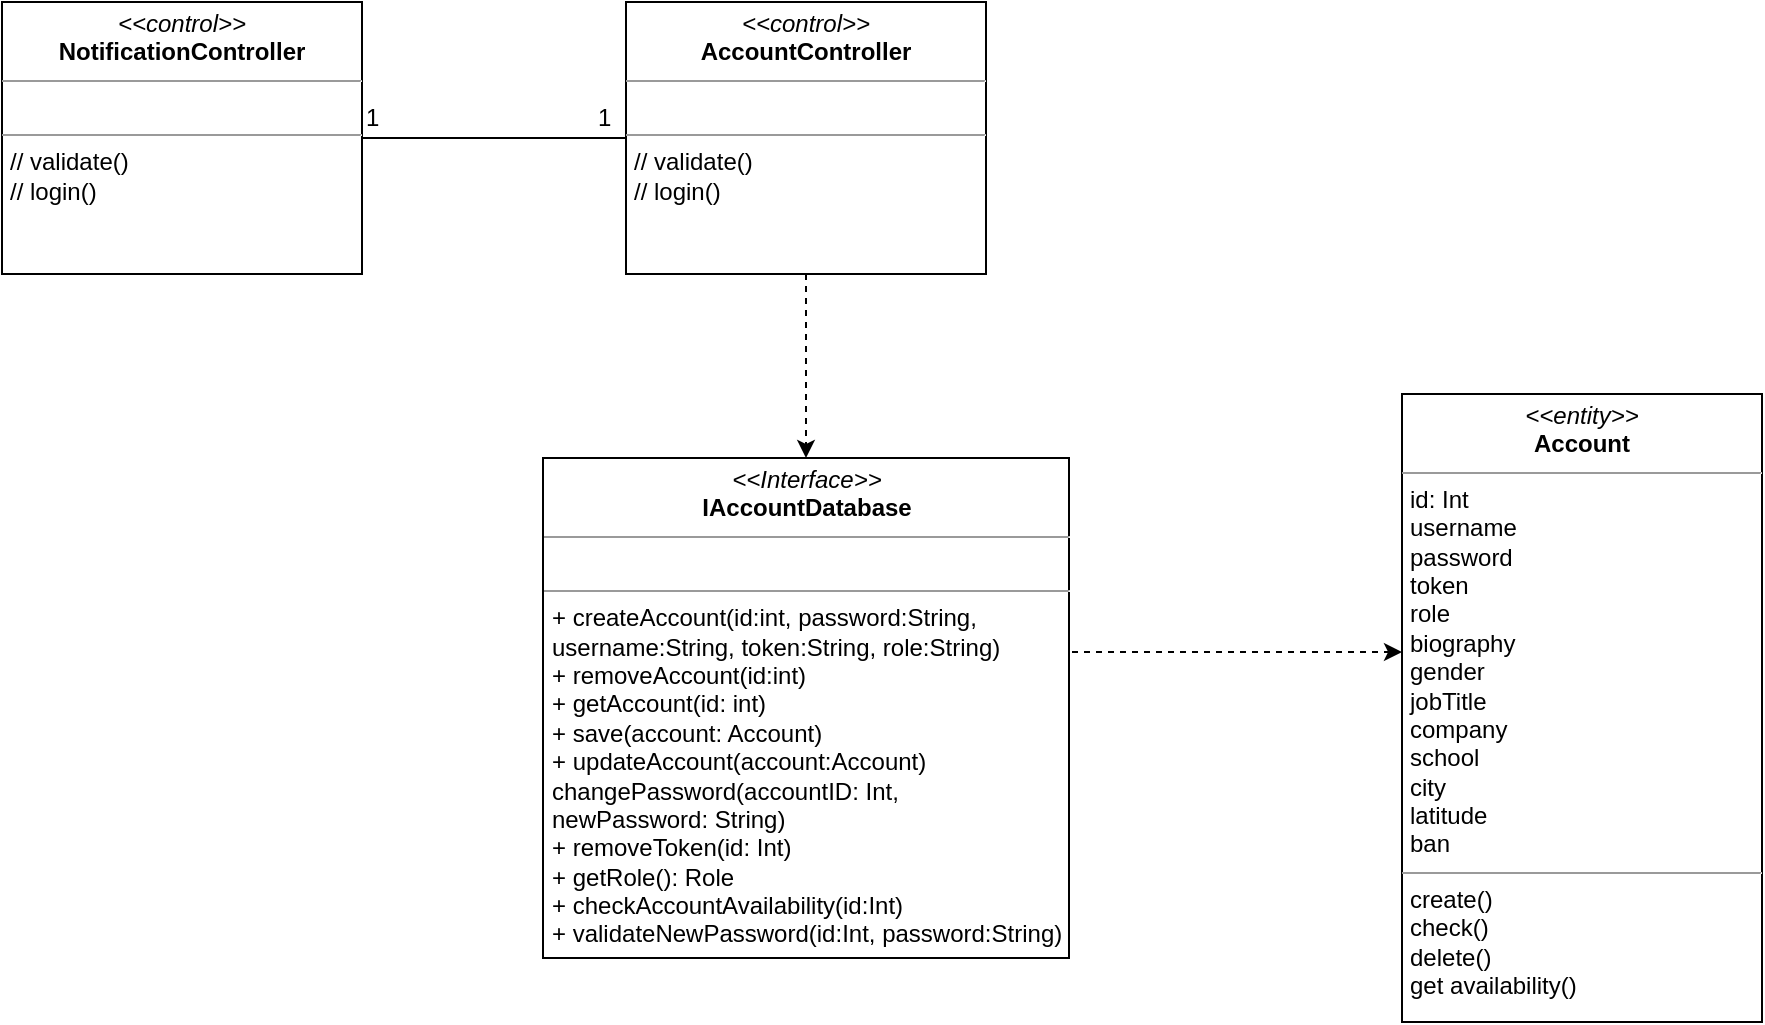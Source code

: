 <mxfile version="12.2.7" type="google" pages="1"><diagram id="h57At5gplQtcLMM78jwH" name="Page-1"><mxGraphModel dx="972" dy="534" grid="1" gridSize="10" guides="1" tooltips="1" connect="1" arrows="1" fold="1" page="1" pageScale="1" pageWidth="1500" pageHeight="400" math="0" shadow="0"><root><mxCell id="0"/><mxCell id="1" parent="0"/><mxCell id="quLFqlMOTkf0XGVYzFmR-2" value="" style="edgeStyle=orthogonalEdgeStyle;rounded=0;orthogonalLoop=1;jettySize=auto;html=1;endArrow=none;endFill=0;" parent="1" source="quLFqlMOTkf0XGVYzFmR-3" target="quLFqlMOTkf0XGVYzFmR-8" edge="1"><mxGeometry relative="1" as="geometry"><mxPoint x="272" y="100" as="targetPoint"/></mxGeometry></mxCell><mxCell id="quLFqlMOTkf0XGVYzFmR-12" style="edgeStyle=orthogonalEdgeStyle;rounded=0;orthogonalLoop=1;jettySize=auto;html=1;dashed=1;" parent="1" source="quLFqlMOTkf0XGVYzFmR-3" edge="1"><mxGeometry relative="1" as="geometry"><mxPoint x="442" y="260" as="targetPoint"/></mxGeometry></mxCell><mxCell id="quLFqlMOTkf0XGVYzFmR-3" value="&lt;p style=&quot;margin: 0px ; margin-top: 4px ; text-align: center&quot;&gt;&lt;i&gt;&amp;lt;&amp;lt;control&amp;gt;&amp;gt;&lt;/i&gt;&lt;br&gt;&lt;b&gt;AccountController&lt;/b&gt;&lt;/p&gt;&lt;hr size=&quot;1&quot;&gt;&lt;p style=&quot;margin: 0px ; margin-left: 4px&quot;&gt;&lt;font style=&quot;font-size: 6px&quot;&gt;&lt;br&gt;&lt;/font&gt;&lt;/p&gt;&lt;hr size=&quot;1&quot;&gt;&lt;p style=&quot;margin: 0px ; margin-left: 4px&quot;&gt;// validate()&lt;/p&gt;&lt;p style=&quot;margin: 0px ; margin-left: 4px&quot;&gt;// login()&lt;/p&gt;" style="verticalAlign=top;align=left;overflow=fill;fontSize=12;fontFamily=Helvetica;html=1;fillColor=#ffffff;" parent="1" vertex="1"><mxGeometry x="352" y="32" width="180" height="136" as="geometry"/></mxCell><mxCell id="quLFqlMOTkf0XGVYzFmR-4" value="&lt;p style=&quot;margin: 0px ; margin-top: 4px ; text-align: center&quot;&gt;&lt;i&gt;&amp;lt;&amp;lt;entity&amp;gt;&amp;gt;&lt;/i&gt;&lt;br&gt;&lt;b&gt;Account&lt;/b&gt;&lt;/p&gt;&lt;hr size=&quot;1&quot;&gt;&lt;p style=&quot;margin: 0px ; margin-left: 4px&quot;&gt;&lt;font style=&quot;font-size: 12px&quot;&gt;id: Int&lt;/font&gt;&lt;/p&gt;&lt;p style=&quot;margin: 0px ; margin-left: 4px&quot;&gt;&lt;font style=&quot;font-size: 12px&quot;&gt;username&lt;/font&gt;&lt;/p&gt;&lt;p style=&quot;margin: 0px ; margin-left: 4px&quot;&gt;&lt;font style=&quot;font-size: 12px&quot;&gt;password&lt;/font&gt;&lt;/p&gt;&lt;p style=&quot;margin: 0px ; margin-left: 4px&quot;&gt;&lt;font style=&quot;font-size: 12px&quot;&gt;token&lt;/font&gt;&lt;/p&gt;&lt;p style=&quot;margin: 0px ; margin-left: 4px&quot;&gt;&lt;font style=&quot;font-size: 12px&quot;&gt;role&lt;/font&gt;&lt;/p&gt;&lt;p style=&quot;margin: 0px ; margin-left: 4px&quot;&gt;&lt;font style=&quot;font-size: 12px&quot;&gt;biography&lt;/font&gt;&lt;/p&gt;&lt;p style=&quot;margin: 0px ; margin-left: 4px&quot;&gt;&lt;font style=&quot;font-size: 12px&quot;&gt;gender&lt;/font&gt;&lt;/p&gt;&lt;p style=&quot;margin: 0px ; margin-left: 4px&quot;&gt;&lt;font style=&quot;font-size: 12px&quot;&gt;jobTitle&lt;/font&gt;&lt;/p&gt;&lt;p style=&quot;margin: 0px ; margin-left: 4px&quot;&gt;&lt;font style=&quot;font-size: 12px&quot;&gt;company&lt;/font&gt;&lt;/p&gt;&lt;p style=&quot;margin: 0px ; margin-left: 4px&quot;&gt;&lt;font style=&quot;font-size: 12px&quot;&gt;school&lt;/font&gt;&lt;/p&gt;&lt;p style=&quot;margin: 0px ; margin-left: 4px&quot;&gt;&lt;font style=&quot;font-size: 12px&quot;&gt;city&lt;/font&gt;&lt;/p&gt;&lt;p style=&quot;margin: 0px ; margin-left: 4px&quot;&gt;&lt;font style=&quot;font-size: 12px&quot;&gt;latitude&lt;/font&gt;&lt;/p&gt;&lt;p style=&quot;margin: 0px ; margin-left: 4px&quot;&gt;&lt;font style=&quot;font-size: 12px&quot;&gt;ban&lt;/font&gt;&lt;/p&gt;&lt;hr size=&quot;1&quot;&gt;&lt;p style=&quot;margin: 0px ; margin-left: 4px&quot;&gt;create()&lt;/p&gt;&lt;p style=&quot;margin: 0px ; margin-left: 4px&quot;&gt;check()&lt;/p&gt;&lt;p style=&quot;margin: 0px ; margin-left: 4px&quot;&gt;delete()&lt;/p&gt;&lt;p style=&quot;margin: 0px ; margin-left: 4px&quot;&gt;get availability()&lt;/p&gt;" style="verticalAlign=top;align=left;overflow=fill;fontSize=12;fontFamily=Helvetica;html=1;fillColor=#ffffff;" parent="1" vertex="1"><mxGeometry x="740" y="228" width="180" height="314" as="geometry"/></mxCell><mxCell id="quLFqlMOTkf0XGVYzFmR-8" value="&lt;p style=&quot;margin: 0px ; margin-top: 4px ; text-align: center&quot;&gt;&lt;i&gt;&amp;lt;&amp;lt;control&amp;gt;&amp;gt;&lt;/i&gt;&lt;br&gt;&lt;b&gt;NotificationController&lt;/b&gt;&lt;/p&gt;&lt;hr size=&quot;1&quot;&gt;&lt;p style=&quot;margin: 0px ; margin-left: 4px&quot;&gt;&lt;font style=&quot;font-size: 6px&quot;&gt;&lt;br&gt;&lt;/font&gt;&lt;/p&gt;&lt;hr size=&quot;1&quot;&gt;&lt;p style=&quot;margin: 0px ; margin-left: 4px&quot;&gt;// validate()&lt;/p&gt;&lt;p style=&quot;margin: 0px ; margin-left: 4px&quot;&gt;// login()&lt;/p&gt;" style="verticalAlign=top;align=left;overflow=fill;fontSize=12;fontFamily=Helvetica;html=1;fillColor=#ffffff;" parent="1" vertex="1"><mxGeometry x="40" y="32" width="180" height="136" as="geometry"/></mxCell><mxCell id="quLFqlMOTkf0XGVYzFmR-9" value="1" style="text;html=1;resizable=0;points=[];autosize=1;align=left;verticalAlign=top;spacingTop=-4;" parent="1" vertex="1"><mxGeometry x="336" y="80" width="16" height="24" as="geometry"/></mxCell><mxCell id="quLFqlMOTkf0XGVYzFmR-10" value="1" style="text;html=1;resizable=0;points=[];autosize=1;align=left;verticalAlign=top;spacingTop=-4;" parent="1" vertex="1"><mxGeometry x="220" y="80" width="16" height="24" as="geometry"/></mxCell><mxCell id="quLFqlMOTkf0XGVYzFmR-13" style="edgeStyle=orthogonalEdgeStyle;rounded=0;orthogonalLoop=1;jettySize=auto;html=1;dashed=1;" parent="1" target="quLFqlMOTkf0XGVYzFmR-4" edge="1"><mxGeometry relative="1" as="geometry"><mxPoint x="547" y="355" as="sourcePoint"/><Array as="points"><mxPoint x="547" y="357"/></Array></mxGeometry></mxCell><mxCell id="sU9F6iRp2BpcSptGmNDz-1" value="&lt;p style=&quot;margin: 0px ; margin-top: 4px ; text-align: center&quot;&gt;&lt;i&gt;&amp;lt;&amp;lt;Interface&amp;gt;&amp;gt;&lt;/i&gt;&lt;br&gt;&lt;b&gt;IAccountDatabase&lt;/b&gt;&lt;/p&gt;&lt;hr size=&quot;1&quot;&gt;&lt;p style=&quot;margin: 0px ; margin-left: 4px&quot;&gt;&lt;br&gt;&lt;/p&gt;&lt;hr size=&quot;1&quot;&gt;&lt;p style=&quot;margin: 0px ; margin-left: 4px&quot;&gt;+ createAccount(id:int, password:String,&lt;/p&gt;&lt;p style=&quot;margin: 0px ; margin-left: 4px&quot;&gt;&lt;span&gt;username:String, token:String,&amp;nbsp;&lt;/span&gt;&lt;span&gt;role:String)&lt;/span&gt;&lt;/p&gt;&lt;p style=&quot;margin: 0px ; margin-left: 4px&quot;&gt;+ removeAccount(id:int)&lt;/p&gt;&lt;p style=&quot;margin: 0px ; margin-left: 4px&quot;&gt;+ getAccount(id: int)&lt;/p&gt;&lt;p style=&quot;margin: 0px ; margin-left: 4px&quot;&gt;+ save(account: Account)&lt;/p&gt;&lt;p style=&quot;margin: 0px ; margin-left: 4px&quot;&gt;+ updateAccount(account:Account)&lt;/p&gt;&lt;p style=&quot;margin: 0px ; margin-left: 4px&quot;&gt;changePassword(accountID: Int,&lt;br&gt;newPassword: String)&lt;/p&gt;&lt;p style=&quot;margin: 0px ; margin-left: 4px&quot;&gt;+ removeToken(id: Int)&lt;/p&gt;&lt;p style=&quot;margin: 0px ; margin-left: 4px&quot;&gt;+ getRole(): Role&lt;/p&gt;&lt;p style=&quot;margin: 0px ; margin-left: 4px&quot;&gt;+ checkAccountAvailability(id:Int)&lt;/p&gt;&lt;p style=&quot;margin: 0px ; margin-left: 4px&quot;&gt;+ validateNewPassword(id:Int, password:String)&lt;/p&gt;" style="verticalAlign=top;align=left;overflow=fill;fontSize=12;fontFamily=Helvetica;html=1;" vertex="1" parent="1"><mxGeometry x="310.5" y="260" width="263" height="250" as="geometry"/></mxCell></root></mxGraphModel></diagram></mxfile>